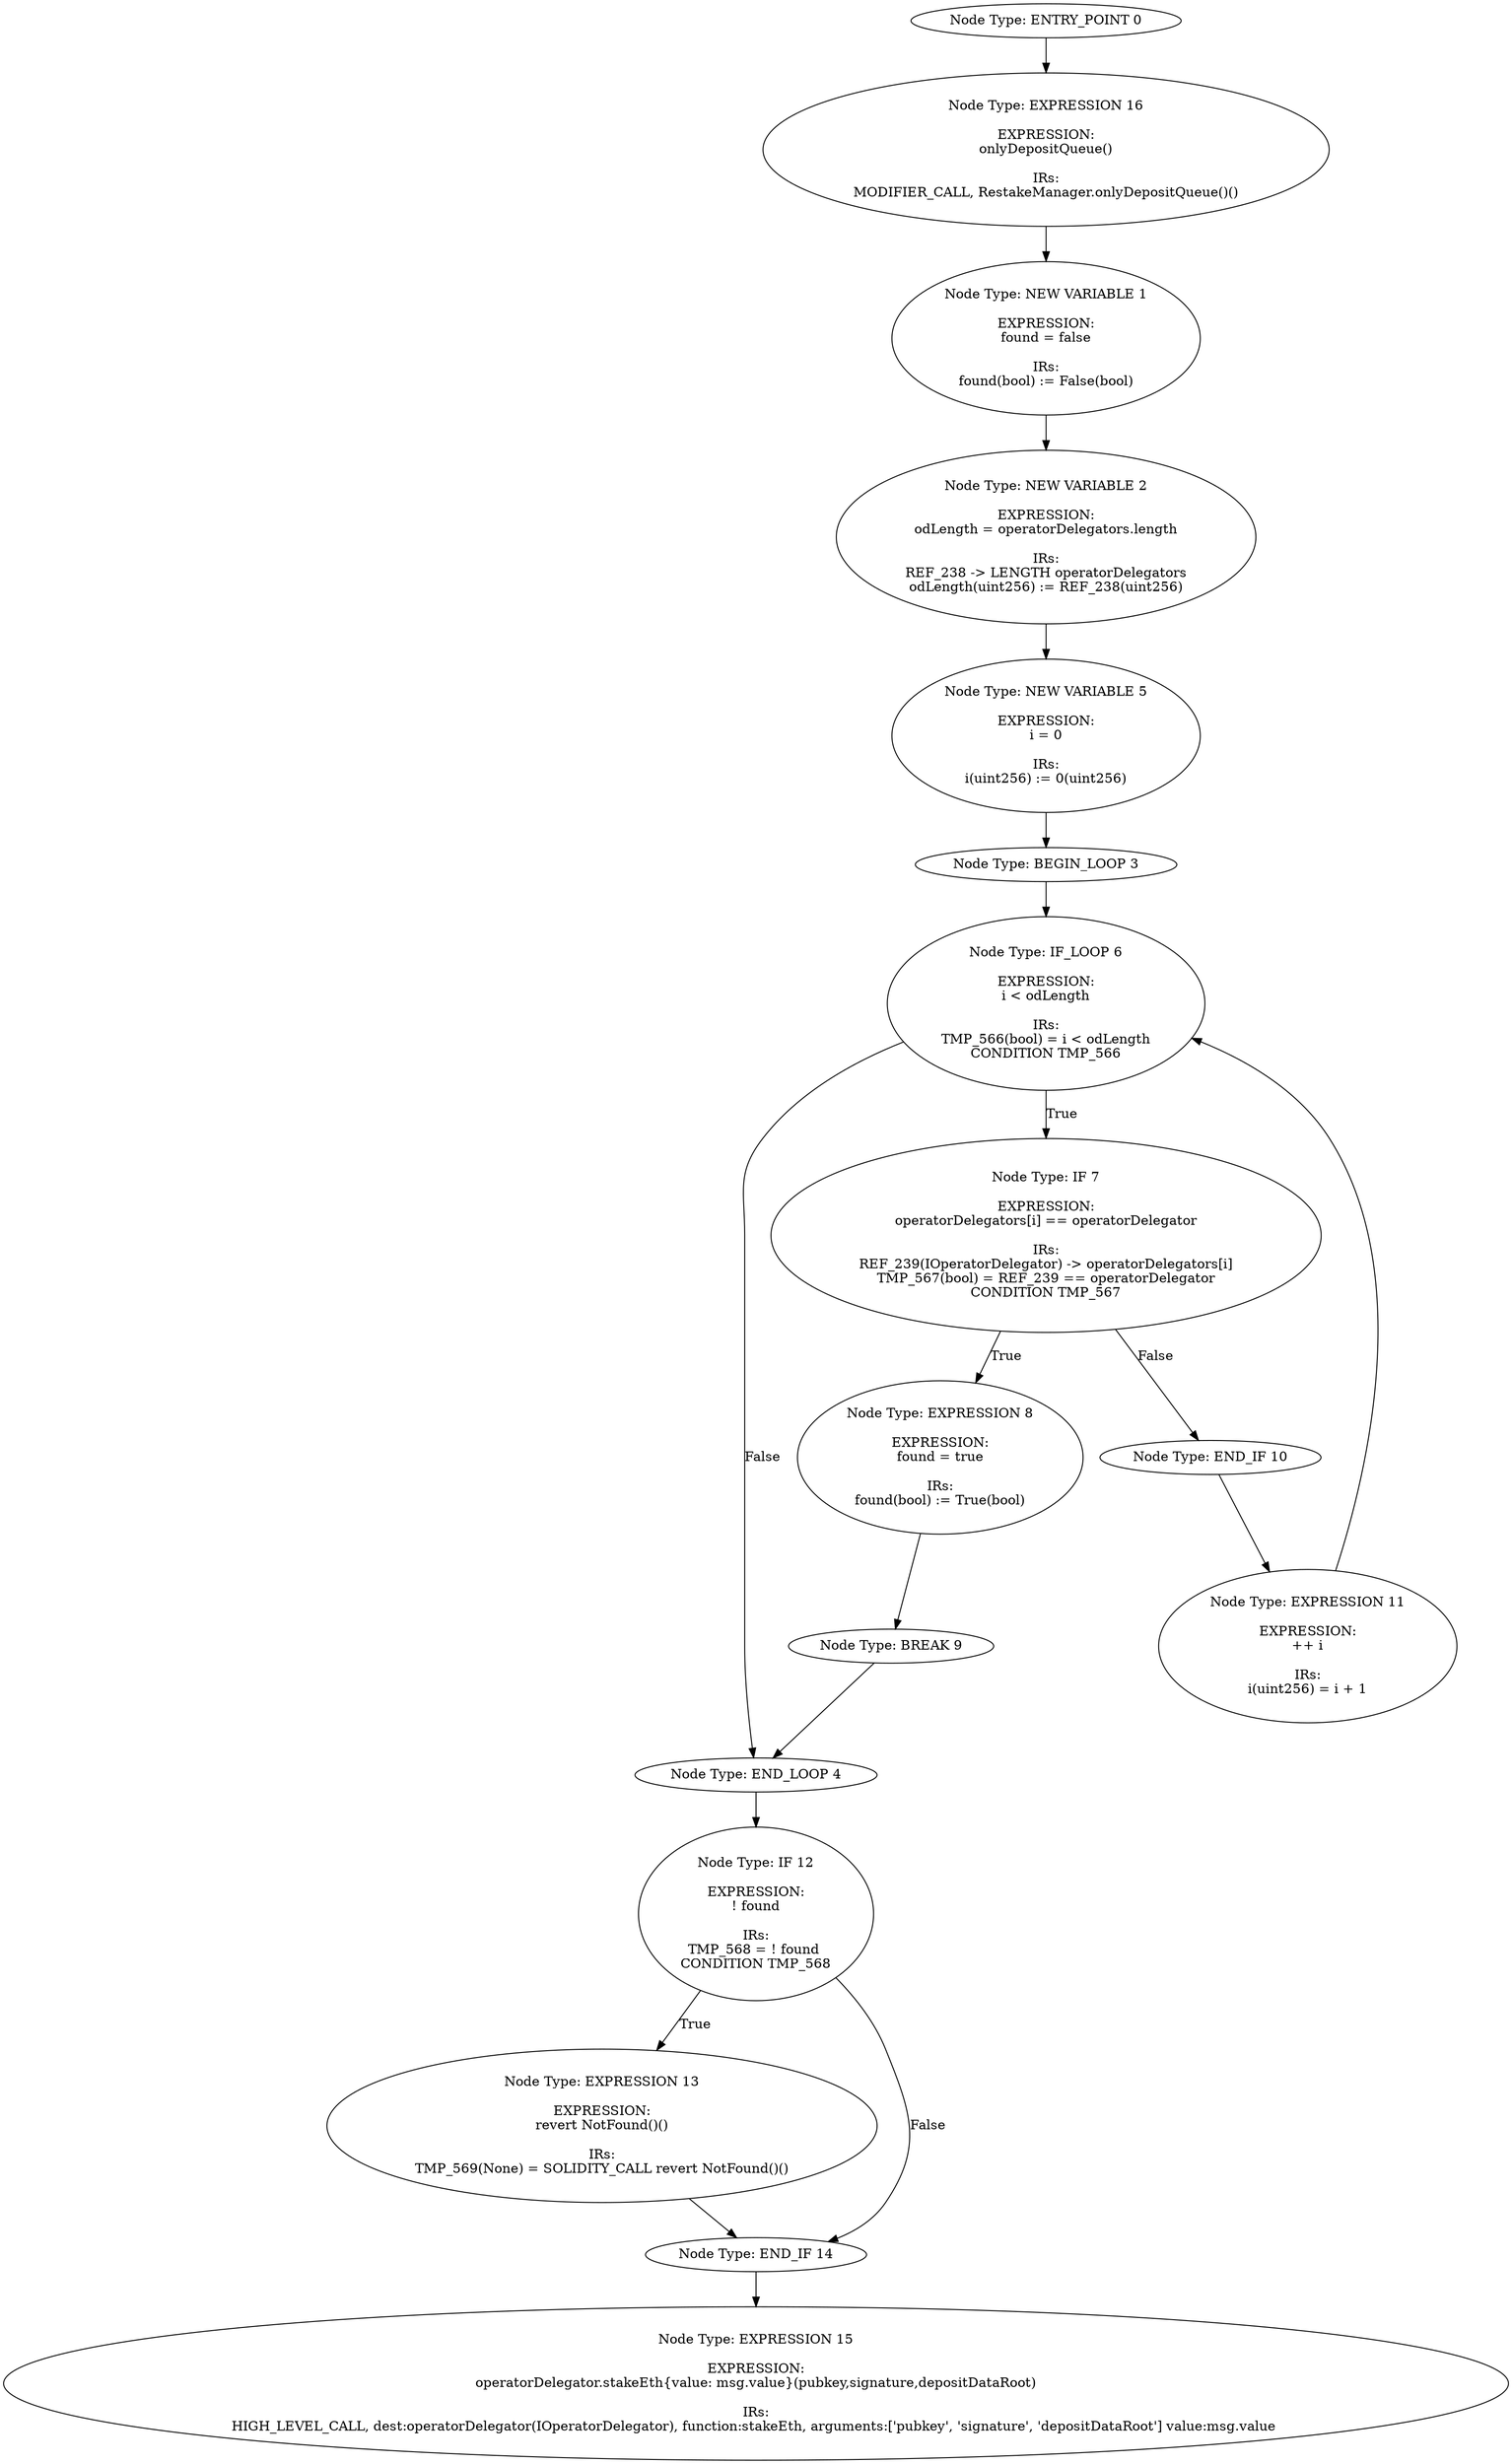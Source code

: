 digraph{
0[label="Node Type: ENTRY_POINT 0
"];
0->16;
1[label="Node Type: NEW VARIABLE 1

EXPRESSION:
found = false

IRs:
found(bool) := False(bool)"];
1->2;
2[label="Node Type: NEW VARIABLE 2

EXPRESSION:
odLength = operatorDelegators.length

IRs:
REF_238 -> LENGTH operatorDelegators
odLength(uint256) := REF_238(uint256)"];
2->5;
3[label="Node Type: BEGIN_LOOP 3
"];
3->6;
4[label="Node Type: END_LOOP 4
"];
4->12;
5[label="Node Type: NEW VARIABLE 5

EXPRESSION:
i = 0

IRs:
i(uint256) := 0(uint256)"];
5->3;
6[label="Node Type: IF_LOOP 6

EXPRESSION:
i < odLength

IRs:
TMP_566(bool) = i < odLength
CONDITION TMP_566"];
6->7[label="True"];
6->4[label="False"];
7[label="Node Type: IF 7

EXPRESSION:
operatorDelegators[i] == operatorDelegator

IRs:
REF_239(IOperatorDelegator) -> operatorDelegators[i]
TMP_567(bool) = REF_239 == operatorDelegator
CONDITION TMP_567"];
7->8[label="True"];
7->10[label="False"];
8[label="Node Type: EXPRESSION 8

EXPRESSION:
found = true

IRs:
found(bool) := True(bool)"];
8->9;
9[label="Node Type: BREAK 9
"];
9->4;
10[label="Node Type: END_IF 10
"];
10->11;
11[label="Node Type: EXPRESSION 11

EXPRESSION:
++ i

IRs:
i(uint256) = i + 1"];
11->6;
12[label="Node Type: IF 12

EXPRESSION:
! found

IRs:
TMP_568 = ! found 
CONDITION TMP_568"];
12->13[label="True"];
12->14[label="False"];
13[label="Node Type: EXPRESSION 13

EXPRESSION:
revert NotFound()()

IRs:
TMP_569(None) = SOLIDITY_CALL revert NotFound()()"];
13->14;
14[label="Node Type: END_IF 14
"];
14->15;
15[label="Node Type: EXPRESSION 15

EXPRESSION:
operatorDelegator.stakeEth{value: msg.value}(pubkey,signature,depositDataRoot)

IRs:
HIGH_LEVEL_CALL, dest:operatorDelegator(IOperatorDelegator), function:stakeEth, arguments:['pubkey', 'signature', 'depositDataRoot'] value:msg.value "];
16[label="Node Type: EXPRESSION 16

EXPRESSION:
onlyDepositQueue()

IRs:
MODIFIER_CALL, RestakeManager.onlyDepositQueue()()"];
16->1;
}
